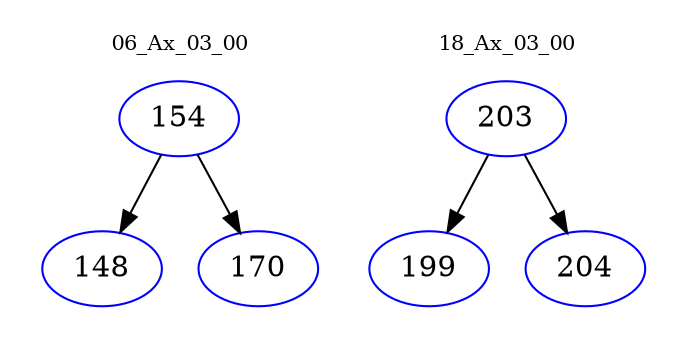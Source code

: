 digraph{
subgraph cluster_0 {
color = white
label = "06_Ax_03_00";
fontsize=10;
T0_154 [label="154", color="blue"]
T0_154 -> T0_148 [color="black"]
T0_148 [label="148", color="blue"]
T0_154 -> T0_170 [color="black"]
T0_170 [label="170", color="blue"]
}
subgraph cluster_1 {
color = white
label = "18_Ax_03_00";
fontsize=10;
T1_203 [label="203", color="blue"]
T1_203 -> T1_199 [color="black"]
T1_199 [label="199", color="blue"]
T1_203 -> T1_204 [color="black"]
T1_204 [label="204", color="blue"]
}
}
